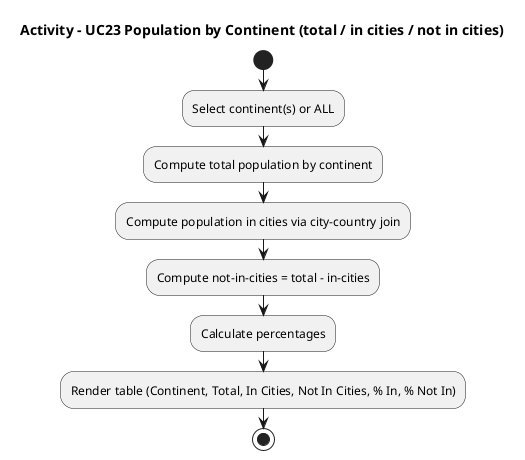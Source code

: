 @startuml
title Activity – UC23 Population by Continent (total / in cities / not in cities)
start
:Select continent(s) or ALL;
:Compute total population by continent;
:Compute population in cities via city-country join;
:Compute not-in-cities = total - in-cities;
:Calculate percentages;
:Render table (Continent, Total, In Cities, Not In Cities, % In, % Not In);
stop
@enduml
